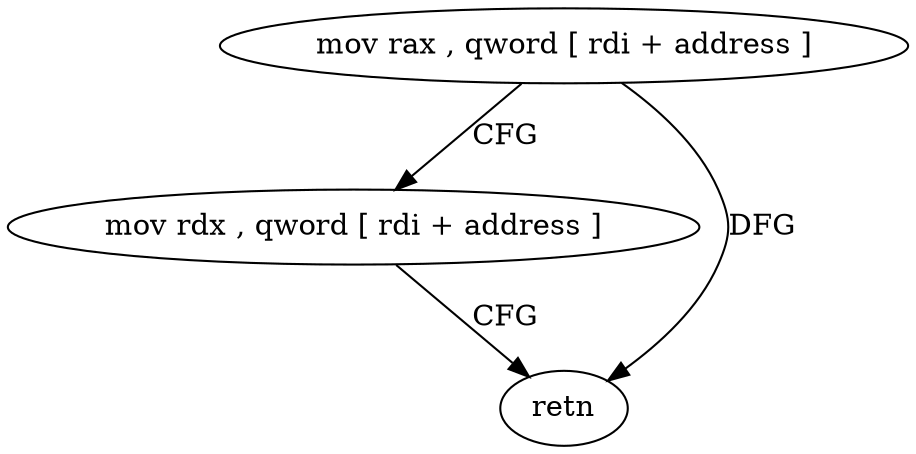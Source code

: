 digraph "func" {
"4212624" [label = "mov rax , qword [ rdi + address ]" ]
"4212628" [label = "mov rdx , qword [ rdi + address ]" ]
"4212632" [label = "retn" ]
"4212624" -> "4212628" [ label = "CFG" ]
"4212624" -> "4212632" [ label = "DFG" ]
"4212628" -> "4212632" [ label = "CFG" ]
}
